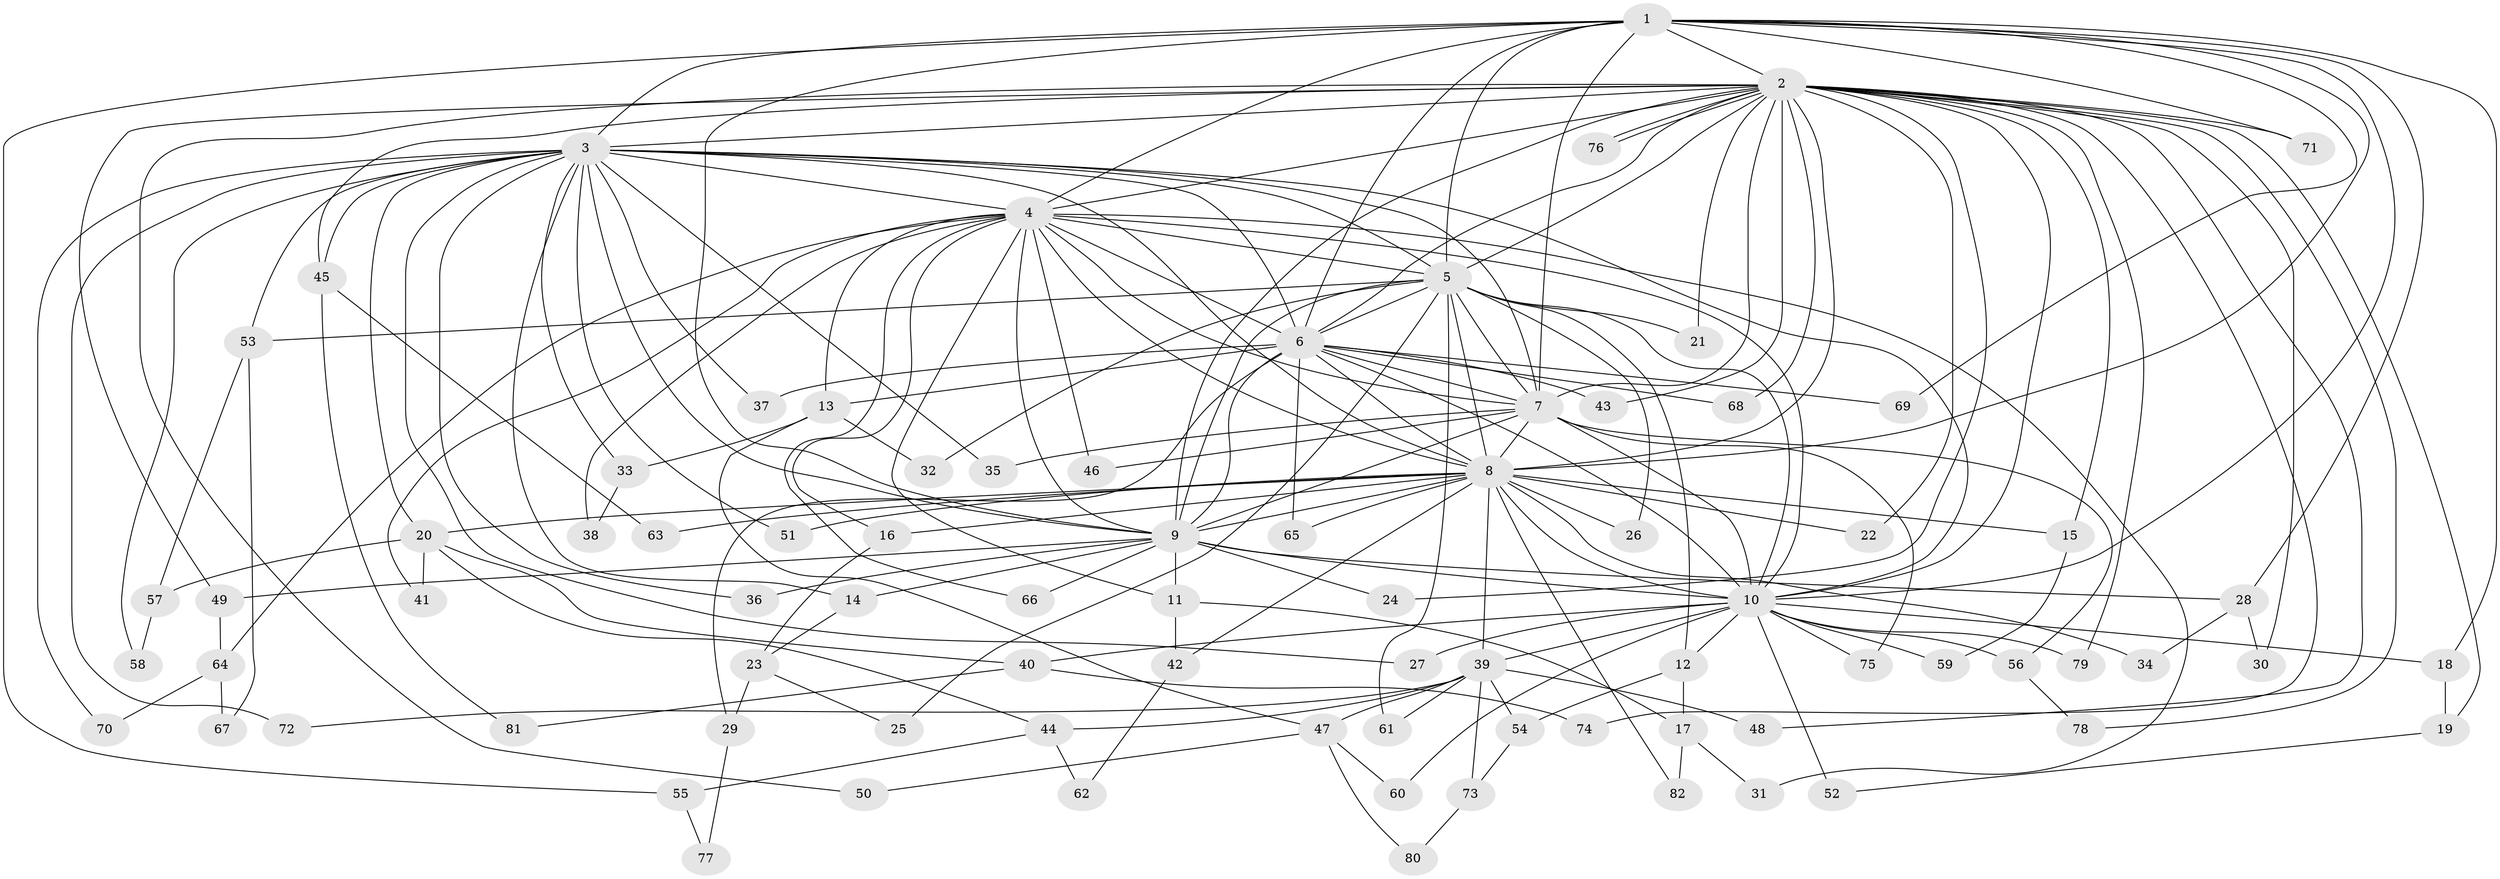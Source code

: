 // Generated by graph-tools (version 1.1) at 2025/25/03/09/25 03:25:38]
// undirected, 82 vertices, 189 edges
graph export_dot {
graph [start="1"]
  node [color=gray90,style=filled];
  1;
  2;
  3;
  4;
  5;
  6;
  7;
  8;
  9;
  10;
  11;
  12;
  13;
  14;
  15;
  16;
  17;
  18;
  19;
  20;
  21;
  22;
  23;
  24;
  25;
  26;
  27;
  28;
  29;
  30;
  31;
  32;
  33;
  34;
  35;
  36;
  37;
  38;
  39;
  40;
  41;
  42;
  43;
  44;
  45;
  46;
  47;
  48;
  49;
  50;
  51;
  52;
  53;
  54;
  55;
  56;
  57;
  58;
  59;
  60;
  61;
  62;
  63;
  64;
  65;
  66;
  67;
  68;
  69;
  70;
  71;
  72;
  73;
  74;
  75;
  76;
  77;
  78;
  79;
  80;
  81;
  82;
  1 -- 2;
  1 -- 3;
  1 -- 4;
  1 -- 5;
  1 -- 6;
  1 -- 7;
  1 -- 8;
  1 -- 9;
  1 -- 10;
  1 -- 18;
  1 -- 28;
  1 -- 55;
  1 -- 69;
  1 -- 71;
  2 -- 3;
  2 -- 4;
  2 -- 5;
  2 -- 6;
  2 -- 7;
  2 -- 8;
  2 -- 9;
  2 -- 10;
  2 -- 15;
  2 -- 19;
  2 -- 21;
  2 -- 22;
  2 -- 24;
  2 -- 30;
  2 -- 43;
  2 -- 45;
  2 -- 48;
  2 -- 49;
  2 -- 50;
  2 -- 68;
  2 -- 71;
  2 -- 74;
  2 -- 76;
  2 -- 76;
  2 -- 78;
  2 -- 79;
  3 -- 4;
  3 -- 5;
  3 -- 6;
  3 -- 7;
  3 -- 8;
  3 -- 9;
  3 -- 10;
  3 -- 14;
  3 -- 20;
  3 -- 27;
  3 -- 33;
  3 -- 35;
  3 -- 36;
  3 -- 37;
  3 -- 45;
  3 -- 51;
  3 -- 53;
  3 -- 58;
  3 -- 70;
  3 -- 72;
  4 -- 5;
  4 -- 6;
  4 -- 7;
  4 -- 8;
  4 -- 9;
  4 -- 10;
  4 -- 11;
  4 -- 13;
  4 -- 16;
  4 -- 31;
  4 -- 38;
  4 -- 41;
  4 -- 46;
  4 -- 64;
  4 -- 66;
  5 -- 6;
  5 -- 7;
  5 -- 8;
  5 -- 9;
  5 -- 10;
  5 -- 12;
  5 -- 21;
  5 -- 25;
  5 -- 26;
  5 -- 32;
  5 -- 53;
  5 -- 61;
  6 -- 7;
  6 -- 8;
  6 -- 9;
  6 -- 10;
  6 -- 13;
  6 -- 29;
  6 -- 37;
  6 -- 43;
  6 -- 65;
  6 -- 68;
  6 -- 69;
  7 -- 8;
  7 -- 9;
  7 -- 10;
  7 -- 35;
  7 -- 46;
  7 -- 56;
  7 -- 75;
  8 -- 9;
  8 -- 10;
  8 -- 15;
  8 -- 16;
  8 -- 20;
  8 -- 22;
  8 -- 26;
  8 -- 34;
  8 -- 39;
  8 -- 42;
  8 -- 51;
  8 -- 63;
  8 -- 65;
  8 -- 82;
  9 -- 10;
  9 -- 11;
  9 -- 14;
  9 -- 24;
  9 -- 28;
  9 -- 36;
  9 -- 49;
  9 -- 66;
  10 -- 12;
  10 -- 18;
  10 -- 27;
  10 -- 39;
  10 -- 40;
  10 -- 52;
  10 -- 56;
  10 -- 59;
  10 -- 60;
  10 -- 75;
  10 -- 79;
  11 -- 17;
  11 -- 42;
  12 -- 17;
  12 -- 54;
  13 -- 32;
  13 -- 33;
  13 -- 47;
  14 -- 23;
  15 -- 59;
  16 -- 23;
  17 -- 31;
  17 -- 82;
  18 -- 19;
  19 -- 52;
  20 -- 40;
  20 -- 41;
  20 -- 44;
  20 -- 57;
  23 -- 25;
  23 -- 29;
  28 -- 30;
  28 -- 34;
  29 -- 77;
  33 -- 38;
  39 -- 44;
  39 -- 47;
  39 -- 48;
  39 -- 54;
  39 -- 61;
  39 -- 72;
  39 -- 73;
  40 -- 74;
  40 -- 81;
  42 -- 62;
  44 -- 55;
  44 -- 62;
  45 -- 63;
  45 -- 81;
  47 -- 50;
  47 -- 60;
  47 -- 80;
  49 -- 64;
  53 -- 57;
  53 -- 67;
  54 -- 73;
  55 -- 77;
  56 -- 78;
  57 -- 58;
  64 -- 67;
  64 -- 70;
  73 -- 80;
}

